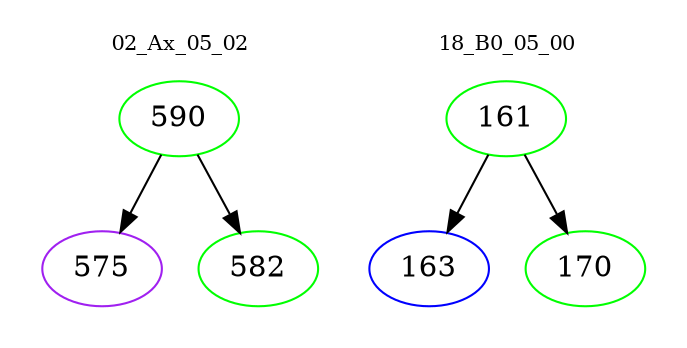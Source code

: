 digraph{
subgraph cluster_0 {
color = white
label = "02_Ax_05_02";
fontsize=10;
T0_590 [label="590", color="green"]
T0_590 -> T0_575 [color="black"]
T0_575 [label="575", color="purple"]
T0_590 -> T0_582 [color="black"]
T0_582 [label="582", color="green"]
}
subgraph cluster_1 {
color = white
label = "18_B0_05_00";
fontsize=10;
T1_161 [label="161", color="green"]
T1_161 -> T1_163 [color="black"]
T1_163 [label="163", color="blue"]
T1_161 -> T1_170 [color="black"]
T1_170 [label="170", color="green"]
}
}
